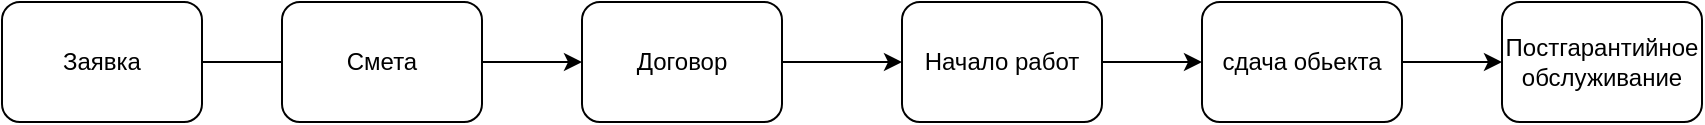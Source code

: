 <mxfile version="20.1.1" type="github">
  <diagram id="q-qX-d7CAuHnoFSoT985" name="Page-1">
    <mxGraphModel dx="1038" dy="521" grid="1" gridSize="10" guides="1" tooltips="1" connect="1" arrows="1" fold="1" page="1" pageScale="1" pageWidth="850" pageHeight="1100" math="0" shadow="0">
      <root>
        <mxCell id="0" />
        <mxCell id="1" parent="0" />
        <mxCell id="FAj1besOR7fS1-JmWx6U-2" style="edgeStyle=orthogonalEdgeStyle;rounded=0;orthogonalLoop=1;jettySize=auto;html=1;" edge="1" parent="1" source="FAj1besOR7fS1-JmWx6U-1">
          <mxGeometry relative="1" as="geometry">
            <mxPoint x="230" y="50" as="targetPoint" />
          </mxGeometry>
        </mxCell>
        <mxCell id="FAj1besOR7fS1-JmWx6U-1" value="&lt;font style=&quot;vertical-align: inherit;&quot;&gt;&lt;font style=&quot;vertical-align: inherit;&quot;&gt;Заявка&lt;/font&gt;&lt;/font&gt;" style="rounded=1;whiteSpace=wrap;html=1;" vertex="1" parent="1">
          <mxGeometry x="10" y="20" width="100" height="60" as="geometry" />
        </mxCell>
        <mxCell id="FAj1besOR7fS1-JmWx6U-6" style="edgeStyle=orthogonalEdgeStyle;rounded=0;orthogonalLoop=1;jettySize=auto;html=1;" edge="1" parent="1" source="FAj1besOR7fS1-JmWx6U-4" target="FAj1besOR7fS1-JmWx6U-5">
          <mxGeometry relative="1" as="geometry" />
        </mxCell>
        <mxCell id="FAj1besOR7fS1-JmWx6U-4" value="&lt;font style=&quot;vertical-align: inherit;&quot;&gt;&lt;font style=&quot;vertical-align: inherit;&quot;&gt;&lt;font style=&quot;vertical-align: inherit;&quot;&gt;&lt;font style=&quot;vertical-align: inherit;&quot;&gt;Смета&lt;/font&gt;&lt;/font&gt;&lt;/font&gt;&lt;/font&gt;" style="rounded=1;whiteSpace=wrap;html=1;" vertex="1" parent="1">
          <mxGeometry x="150" y="20" width="100" height="60" as="geometry" />
        </mxCell>
        <mxCell id="FAj1besOR7fS1-JmWx6U-8" value="" style="edgeStyle=orthogonalEdgeStyle;rounded=0;orthogonalLoop=1;jettySize=auto;html=1;" edge="1" parent="1" source="FAj1besOR7fS1-JmWx6U-5" target="FAj1besOR7fS1-JmWx6U-7">
          <mxGeometry relative="1" as="geometry" />
        </mxCell>
        <mxCell id="FAj1besOR7fS1-JmWx6U-5" value="&lt;font style=&quot;vertical-align: inherit;&quot;&gt;&lt;font style=&quot;vertical-align: inherit;&quot;&gt;Договор&lt;/font&gt;&lt;/font&gt;" style="rounded=1;whiteSpace=wrap;html=1;" vertex="1" parent="1">
          <mxGeometry x="300" y="20" width="100" height="60" as="geometry" />
        </mxCell>
        <mxCell id="FAj1besOR7fS1-JmWx6U-12" value="" style="edgeStyle=orthogonalEdgeStyle;rounded=0;orthogonalLoop=1;jettySize=auto;html=1;" edge="1" parent="1" source="FAj1besOR7fS1-JmWx6U-7" target="FAj1besOR7fS1-JmWx6U-9">
          <mxGeometry relative="1" as="geometry" />
        </mxCell>
        <mxCell id="FAj1besOR7fS1-JmWx6U-7" value="&lt;font style=&quot;vertical-align: inherit;&quot;&gt;&lt;font style=&quot;vertical-align: inherit;&quot;&gt;Начало работ&lt;/font&gt;&lt;/font&gt;" style="rounded=1;whiteSpace=wrap;html=1;" vertex="1" parent="1">
          <mxGeometry x="460" y="20" width="100" height="60" as="geometry" />
        </mxCell>
        <mxCell id="FAj1besOR7fS1-JmWx6U-14" value="" style="edgeStyle=orthogonalEdgeStyle;rounded=0;orthogonalLoop=1;jettySize=auto;html=1;" edge="1" parent="1" source="FAj1besOR7fS1-JmWx6U-9" target="FAj1besOR7fS1-JmWx6U-13">
          <mxGeometry relative="1" as="geometry" />
        </mxCell>
        <mxCell id="FAj1besOR7fS1-JmWx6U-9" value="&lt;font style=&quot;vertical-align: inherit;&quot;&gt;&lt;font style=&quot;vertical-align: inherit;&quot;&gt;сдача обьекта&lt;/font&gt;&lt;/font&gt;" style="rounded=1;whiteSpace=wrap;html=1;" vertex="1" parent="1">
          <mxGeometry x="610" y="20" width="100" height="60" as="geometry" />
        </mxCell>
        <mxCell id="FAj1besOR7fS1-JmWx6U-13" value="&lt;font style=&quot;vertical-align: inherit;&quot;&gt;&lt;font style=&quot;vertical-align: inherit;&quot;&gt;&lt;font style=&quot;vertical-align: inherit;&quot;&gt;&lt;font style=&quot;vertical-align: inherit;&quot;&gt;Постгарантийное обслуживание&lt;/font&gt;&lt;/font&gt;&lt;/font&gt;&lt;/font&gt;" style="rounded=1;whiteSpace=wrap;html=1;" vertex="1" parent="1">
          <mxGeometry x="760" y="20" width="100" height="60" as="geometry" />
        </mxCell>
      </root>
    </mxGraphModel>
  </diagram>
</mxfile>
